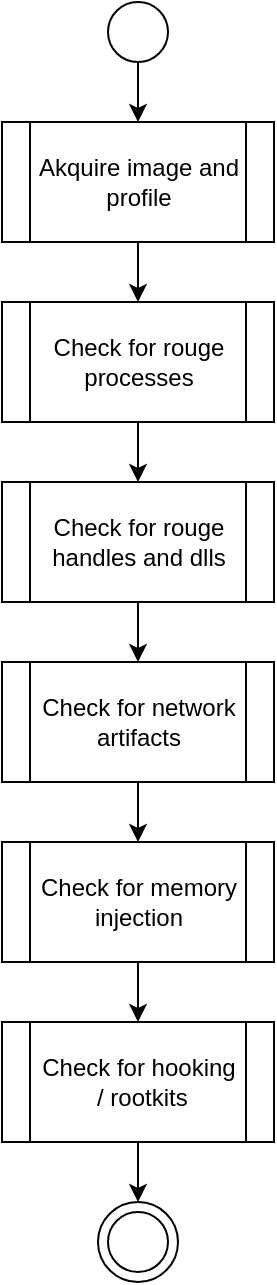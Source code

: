 <mxfile version="13.1.14" type="github">
  <diagram id="C5RBs43oDa-KdzZeNtuy" name="Page-1">
    <mxGraphModel dx="1360" dy="831" grid="1" gridSize="10" guides="1" tooltips="1" connect="1" arrows="1" fold="1" page="1" pageScale="1" pageWidth="827" pageHeight="1169" math="0" shadow="0">
      <root>
        <mxCell id="WIyWlLk6GJQsqaUBKTNV-0" />
        <mxCell id="WIyWlLk6GJQsqaUBKTNV-1" parent="WIyWlLk6GJQsqaUBKTNV-0" />
        <mxCell id="nvHDWdZnBjOkGi9NeRLB-8" style="edgeStyle=orthogonalEdgeStyle;rounded=0;orthogonalLoop=1;jettySize=auto;html=1;exitX=0.5;exitY=1;exitDx=0;exitDy=0;entryX=0.5;entryY=0;entryDx=0;entryDy=0;" parent="WIyWlLk6GJQsqaUBKTNV-1" source="nvHDWdZnBjOkGi9NeRLB-2" target="nvHDWdZnBjOkGi9NeRLB-3" edge="1">
          <mxGeometry relative="1" as="geometry" />
        </mxCell>
        <mxCell id="nvHDWdZnBjOkGi9NeRLB-2" value="Akquire image and profile" style="shape=process;whiteSpace=wrap;html=1;backgroundOutline=1;" parent="WIyWlLk6GJQsqaUBKTNV-1" vertex="1">
          <mxGeometry x="346" y="80" width="136" height="60" as="geometry" />
        </mxCell>
        <mxCell id="nvHDWdZnBjOkGi9NeRLB-9" style="edgeStyle=orthogonalEdgeStyle;rounded=0;orthogonalLoop=1;jettySize=auto;html=1;exitX=0.5;exitY=1;exitDx=0;exitDy=0;entryX=0.5;entryY=0;entryDx=0;entryDy=0;" parent="WIyWlLk6GJQsqaUBKTNV-1" source="nvHDWdZnBjOkGi9NeRLB-3" target="nvHDWdZnBjOkGi9NeRLB-4" edge="1">
          <mxGeometry relative="1" as="geometry" />
        </mxCell>
        <UserObject label="Check for rouge processes" link="https://github.com/sn0b4ll/cheatsheets/blob/master/flowcharts/dfir/find_rogue_process.svg" id="nvHDWdZnBjOkGi9NeRLB-3">
          <mxCell style="shape=process;whiteSpace=wrap;html=1;backgroundOutline=1;" parent="WIyWlLk6GJQsqaUBKTNV-1" vertex="1">
            <mxGeometry x="346" y="170" width="136" height="60" as="geometry" />
          </mxCell>
        </UserObject>
        <mxCell id="nvHDWdZnBjOkGi9NeRLB-10" style="edgeStyle=orthogonalEdgeStyle;rounded=0;orthogonalLoop=1;jettySize=auto;html=1;exitX=0.5;exitY=1;exitDx=0;exitDy=0;entryX=0.5;entryY=0;entryDx=0;entryDy=0;" parent="WIyWlLk6GJQsqaUBKTNV-1" source="nvHDWdZnBjOkGi9NeRLB-4" target="nvHDWdZnBjOkGi9NeRLB-5" edge="1">
          <mxGeometry relative="1" as="geometry" />
        </mxCell>
        <mxCell id="nvHDWdZnBjOkGi9NeRLB-4" value="Check for rouge handles and dlls" style="shape=process;whiteSpace=wrap;html=1;backgroundOutline=1;" parent="WIyWlLk6GJQsqaUBKTNV-1" vertex="1">
          <mxGeometry x="346" y="260" width="136" height="60" as="geometry" />
        </mxCell>
        <mxCell id="nvHDWdZnBjOkGi9NeRLB-11" style="edgeStyle=orthogonalEdgeStyle;rounded=0;orthogonalLoop=1;jettySize=auto;html=1;exitX=0.5;exitY=1;exitDx=0;exitDy=0;entryX=0.5;entryY=0;entryDx=0;entryDy=0;" parent="WIyWlLk6GJQsqaUBKTNV-1" source="nvHDWdZnBjOkGi9NeRLB-5" target="nvHDWdZnBjOkGi9NeRLB-6" edge="1">
          <mxGeometry relative="1" as="geometry" />
        </mxCell>
        <mxCell id="nvHDWdZnBjOkGi9NeRLB-5" value="Check for network artifacts" style="shape=process;whiteSpace=wrap;html=1;backgroundOutline=1;" parent="WIyWlLk6GJQsqaUBKTNV-1" vertex="1">
          <mxGeometry x="346" y="350" width="136" height="60" as="geometry" />
        </mxCell>
        <mxCell id="nvHDWdZnBjOkGi9NeRLB-12" style="edgeStyle=orthogonalEdgeStyle;rounded=0;orthogonalLoop=1;jettySize=auto;html=1;exitX=0.5;exitY=1;exitDx=0;exitDy=0;entryX=0.5;entryY=0;entryDx=0;entryDy=0;" parent="WIyWlLk6GJQsqaUBKTNV-1" source="nvHDWdZnBjOkGi9NeRLB-6" target="nvHDWdZnBjOkGi9NeRLB-7" edge="1">
          <mxGeometry relative="1" as="geometry" />
        </mxCell>
        <mxCell id="nvHDWdZnBjOkGi9NeRLB-6" value="&lt;div&gt;Check for memory injection&lt;/div&gt;" style="shape=process;whiteSpace=wrap;html=1;backgroundOutline=1;" parent="WIyWlLk6GJQsqaUBKTNV-1" vertex="1">
          <mxGeometry x="346" y="440" width="136" height="60" as="geometry" />
        </mxCell>
        <mxCell id="Xuz223qV_tR2DP_0XN8k-4" style="edgeStyle=orthogonalEdgeStyle;rounded=0;orthogonalLoop=1;jettySize=auto;html=1;exitX=0.5;exitY=1;exitDx=0;exitDy=0;entryX=0.5;entryY=0;entryDx=0;entryDy=0;" parent="WIyWlLk6GJQsqaUBKTNV-1" source="nvHDWdZnBjOkGi9NeRLB-7" target="Xuz223qV_tR2DP_0XN8k-3" edge="1">
          <mxGeometry relative="1" as="geometry" />
        </mxCell>
        <mxCell id="nvHDWdZnBjOkGi9NeRLB-7" value="&lt;div&gt;Check for hooking&lt;/div&gt;&amp;nbsp;/ rootkits" style="shape=process;whiteSpace=wrap;html=1;backgroundOutline=1;" parent="WIyWlLk6GJQsqaUBKTNV-1" vertex="1">
          <mxGeometry x="346" y="530" width="136" height="60" as="geometry" />
        </mxCell>
        <mxCell id="Xuz223qV_tR2DP_0XN8k-1" style="edgeStyle=orthogonalEdgeStyle;rounded=0;orthogonalLoop=1;jettySize=auto;html=1;exitX=0.5;exitY=1;exitDx=0;exitDy=0;entryX=0.5;entryY=0;entryDx=0;entryDy=0;" parent="WIyWlLk6GJQsqaUBKTNV-1" source="Xuz223qV_tR2DP_0XN8k-0" target="nvHDWdZnBjOkGi9NeRLB-2" edge="1">
          <mxGeometry relative="1" as="geometry" />
        </mxCell>
        <mxCell id="Xuz223qV_tR2DP_0XN8k-0" value="" style="ellipse;whiteSpace=wrap;html=1;aspect=fixed;" parent="WIyWlLk6GJQsqaUBKTNV-1" vertex="1">
          <mxGeometry x="399" y="20" width="30" height="30" as="geometry" />
        </mxCell>
        <mxCell id="Xuz223qV_tR2DP_0XN8k-5" value="" style="group" parent="WIyWlLk6GJQsqaUBKTNV-1" vertex="1" connectable="0">
          <mxGeometry x="394" y="620" width="40" height="40" as="geometry" />
        </mxCell>
        <mxCell id="Xuz223qV_tR2DP_0XN8k-3" value="" style="ellipse;whiteSpace=wrap;html=1;aspect=fixed;" parent="Xuz223qV_tR2DP_0XN8k-5" vertex="1">
          <mxGeometry width="40" height="40" as="geometry" />
        </mxCell>
        <mxCell id="Xuz223qV_tR2DP_0XN8k-2" value="" style="ellipse;whiteSpace=wrap;html=1;aspect=fixed;" parent="Xuz223qV_tR2DP_0XN8k-5" vertex="1">
          <mxGeometry x="5" y="5" width="30" height="30" as="geometry" />
        </mxCell>
      </root>
    </mxGraphModel>
  </diagram>
</mxfile>
